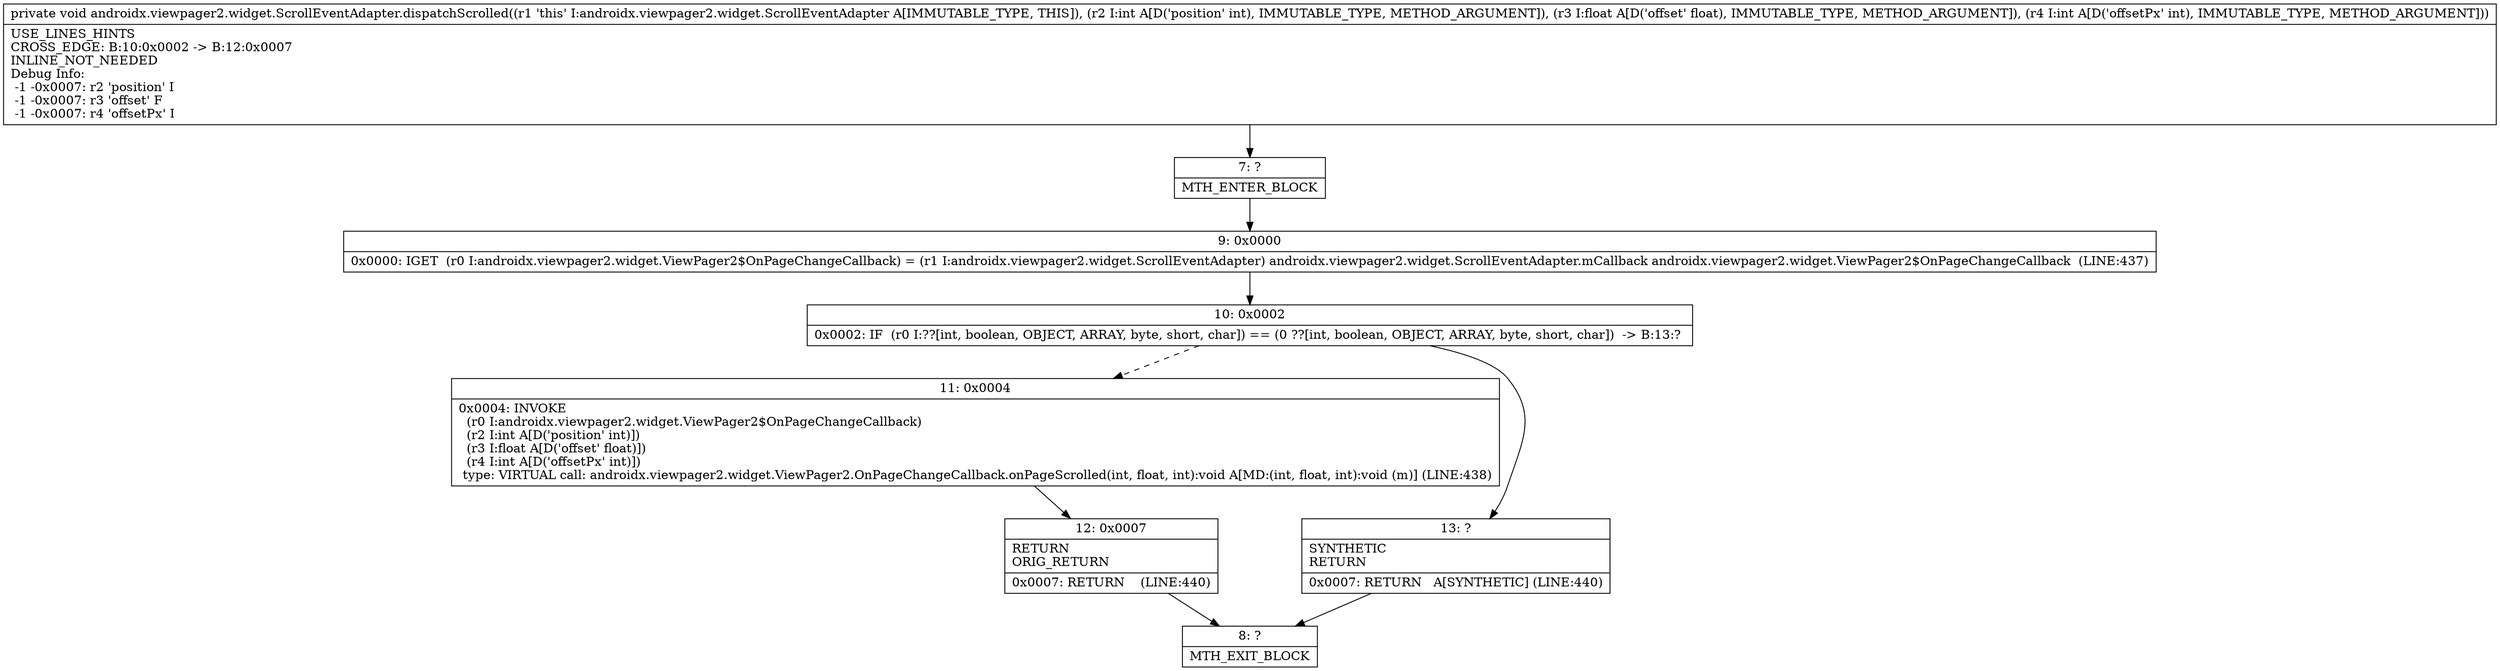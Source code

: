 digraph "CFG forandroidx.viewpager2.widget.ScrollEventAdapter.dispatchScrolled(IFI)V" {
Node_7 [shape=record,label="{7\:\ ?|MTH_ENTER_BLOCK\l}"];
Node_9 [shape=record,label="{9\:\ 0x0000|0x0000: IGET  (r0 I:androidx.viewpager2.widget.ViewPager2$OnPageChangeCallback) = (r1 I:androidx.viewpager2.widget.ScrollEventAdapter) androidx.viewpager2.widget.ScrollEventAdapter.mCallback androidx.viewpager2.widget.ViewPager2$OnPageChangeCallback  (LINE:437)\l}"];
Node_10 [shape=record,label="{10\:\ 0x0002|0x0002: IF  (r0 I:??[int, boolean, OBJECT, ARRAY, byte, short, char]) == (0 ??[int, boolean, OBJECT, ARRAY, byte, short, char])  \-\> B:13:? \l}"];
Node_11 [shape=record,label="{11\:\ 0x0004|0x0004: INVOKE  \l  (r0 I:androidx.viewpager2.widget.ViewPager2$OnPageChangeCallback)\l  (r2 I:int A[D('position' int)])\l  (r3 I:float A[D('offset' float)])\l  (r4 I:int A[D('offsetPx' int)])\l type: VIRTUAL call: androidx.viewpager2.widget.ViewPager2.OnPageChangeCallback.onPageScrolled(int, float, int):void A[MD:(int, float, int):void (m)] (LINE:438)\l}"];
Node_12 [shape=record,label="{12\:\ 0x0007|RETURN\lORIG_RETURN\l|0x0007: RETURN    (LINE:440)\l}"];
Node_8 [shape=record,label="{8\:\ ?|MTH_EXIT_BLOCK\l}"];
Node_13 [shape=record,label="{13\:\ ?|SYNTHETIC\lRETURN\l|0x0007: RETURN   A[SYNTHETIC] (LINE:440)\l}"];
MethodNode[shape=record,label="{private void androidx.viewpager2.widget.ScrollEventAdapter.dispatchScrolled((r1 'this' I:androidx.viewpager2.widget.ScrollEventAdapter A[IMMUTABLE_TYPE, THIS]), (r2 I:int A[D('position' int), IMMUTABLE_TYPE, METHOD_ARGUMENT]), (r3 I:float A[D('offset' float), IMMUTABLE_TYPE, METHOD_ARGUMENT]), (r4 I:int A[D('offsetPx' int), IMMUTABLE_TYPE, METHOD_ARGUMENT]))  | USE_LINES_HINTS\lCROSS_EDGE: B:10:0x0002 \-\> B:12:0x0007\lINLINE_NOT_NEEDED\lDebug Info:\l  \-1 \-0x0007: r2 'position' I\l  \-1 \-0x0007: r3 'offset' F\l  \-1 \-0x0007: r4 'offsetPx' I\l}"];
MethodNode -> Node_7;Node_7 -> Node_9;
Node_9 -> Node_10;
Node_10 -> Node_11[style=dashed];
Node_10 -> Node_13;
Node_11 -> Node_12;
Node_12 -> Node_8;
Node_13 -> Node_8;
}

